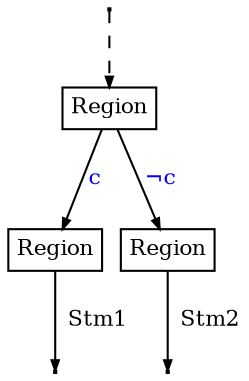 digraph {
	ranksep=0.5
	nodesep=0.12
	node[fontsize=10.5,shape=box,height=0.02,width=0.02,margin="0.05,0.05"]
	edge[fontsize=10.5,arrowsize=0.5]


	start1 [label=""]
	3 [label="Region"]
	4 [label="Region"]
	5 [label="Region"]
	6 [label=""]
	7 [label=""]

	start1->3[label=""style="dashed"]
	3->4[label="c", fontcolor="#0000FF"]
	3->5[label="&not;c", fontcolor="#0000FF"]
	4->6[label="  Stm1"]
	5->7[label="  Stm2"]
}